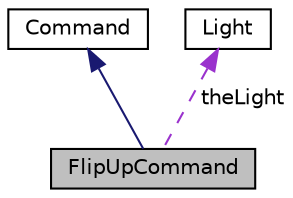 digraph "FlipUpCommand"
{
  edge [fontname="Helvetica",fontsize="10",labelfontname="Helvetica",labelfontsize="10"];
  node [fontname="Helvetica",fontsize="10",shape=record];
  Node1 [label="FlipUpCommand",height=0.2,width=0.4,color="black", fillcolor="grey75", style="filled", fontcolor="black"];
  Node2 -> Node1 [dir="back",color="midnightblue",fontsize="10",style="solid",fontname="Helvetica"];
  Node2 [label="Command",height=0.2,width=0.4,color="black", fillcolor="white", style="filled",URL="$classCommand.html"];
  Node3 -> Node1 [dir="back",color="darkorchid3",fontsize="10",style="dashed",label=" theLight" ,fontname="Helvetica"];
  Node3 [label="Light",height=0.2,width=0.4,color="black", fillcolor="white", style="filled",URL="$classLight.html"];
}
